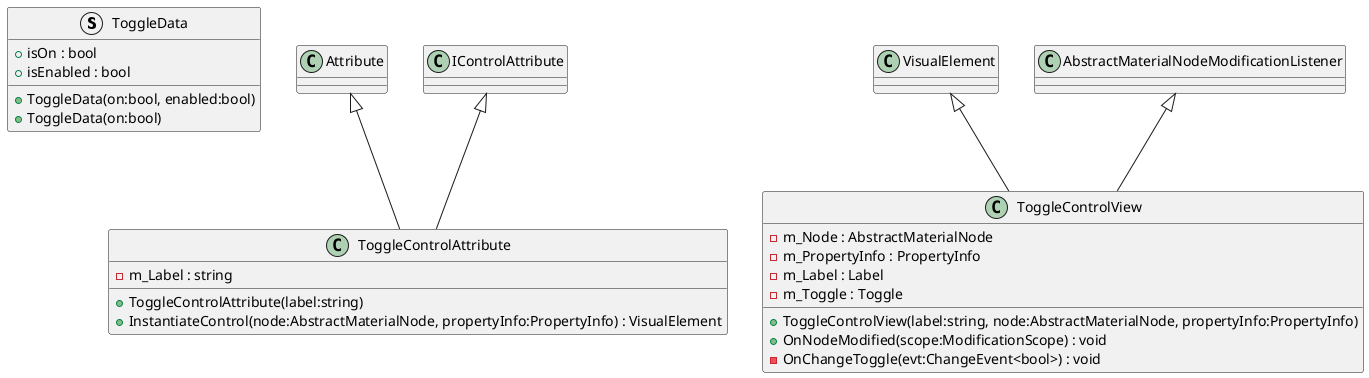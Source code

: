 @startuml
struct ToggleData {
    + isOn : bool
    + isEnabled : bool
    + ToggleData(on:bool, enabled:bool)
    + ToggleData(on:bool)
}
class ToggleControlAttribute {
    - m_Label : string
    + ToggleControlAttribute(label:string)
    + InstantiateControl(node:AbstractMaterialNode, propertyInfo:PropertyInfo) : VisualElement
}
class ToggleControlView {
    - m_Node : AbstractMaterialNode
    - m_PropertyInfo : PropertyInfo
    - m_Label : Label
    - m_Toggle : Toggle
    + ToggleControlView(label:string, node:AbstractMaterialNode, propertyInfo:PropertyInfo)
    + OnNodeModified(scope:ModificationScope) : void
    - OnChangeToggle(evt:ChangeEvent<bool>) : void
}
Attribute <|-- ToggleControlAttribute
IControlAttribute <|-- ToggleControlAttribute
VisualElement <|-- ToggleControlView
AbstractMaterialNodeModificationListener <|-- ToggleControlView
@enduml
